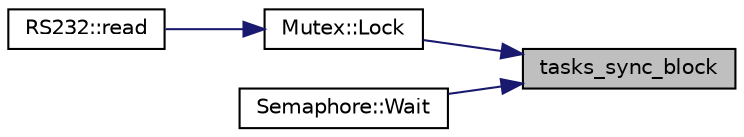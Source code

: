 digraph "tasks_sync_block"
{
 // LATEX_PDF_SIZE
  edge [fontname="Helvetica",fontsize="10",labelfontname="Helvetica",labelfontsize="10"];
  node [fontname="Helvetica",fontsize="10",shape=record];
  rankdir="RL";
  Node1 [label="tasks_sync_block",height=0.2,width=0.4,color="black", fillcolor="grey75", style="filled", fontcolor="black",tooltip=" "];
  Node1 -> Node2 [dir="back",color="midnightblue",fontsize="10",style="solid",fontname="Helvetica"];
  Node2 [label="Mutex::Lock",height=0.2,width=0.4,color="black", fillcolor="white", style="filled",URL="$d4/de8/class_mutex.html#aa732ae651974555965dcaf9ad9e87882",tooltip="Locks a provided mutex. This call will block if the mutex is already locked."];
  Node2 -> Node3 [dir="back",color="midnightblue",fontsize="10",style="solid",fontname="Helvetica"];
  Node3 [label="RS232::read",height=0.2,width=0.4,color="black", fillcolor="white", style="filled",URL="$d7/d75/namespace_r_s232.html#aa77ae4139fa5feba01809614f595edb6",tooltip="Reads bytes from the serial buffer."];
  Node1 -> Node4 [dir="back",color="midnightblue",fontsize="10",style="solid",fontname="Helvetica"];
  Node4 [label="Semaphore::Wait",height=0.2,width=0.4,color="black", fillcolor="white", style="filled",URL="$d4/dbd/class_semaphore.html#ac3b3b6cd0044efda8fbd2dbd0fb6d995",tooltip="Waiting on a semaphore decrements the count value. When a count value is 0, the semaphore is locked a..."];
}
